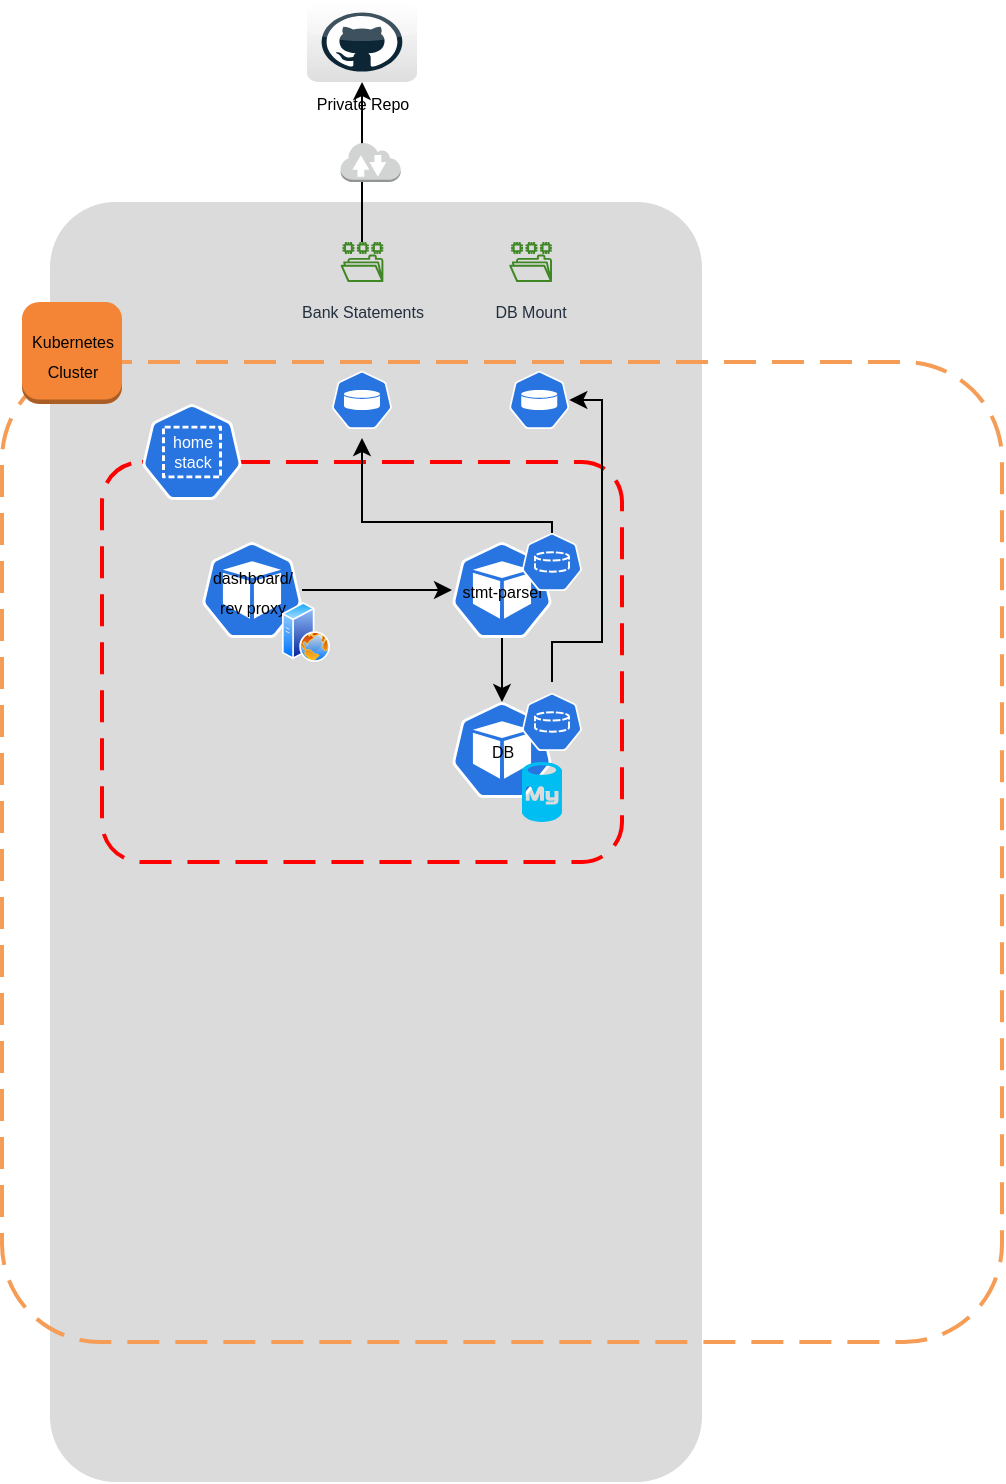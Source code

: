 <mxfile version="17.4.6" type="github">
  <diagram id="4tHRqjT4SER2oBwaS5Ux" name="Page-1">
    <mxGraphModel dx="894" dy="585" grid="1" gridSize="10" guides="1" tooltips="1" connect="1" arrows="1" fold="1" page="1" pageScale="1" pageWidth="827" pageHeight="1169" math="0" shadow="0">
      <root>
        <mxCell id="0" />
        <mxCell id="1" parent="0" />
        <mxCell id="EQcA2PhLmgyI1PLI6B75-12" value="" style="rounded=1;arcSize=10;strokeColor=none;fillColor=#DBDBDB;gradientColor=none;labelBackgroundColor=#FFFFFF;fontSize=8;fontColor=#FFFFFF;" vertex="1" parent="1">
          <mxGeometry x="214" y="190" width="326" height="640" as="geometry" />
        </mxCell>
        <mxCell id="W5IorMKZYv1s7FYucmOT-13" value="" style="rounded=1;arcSize=10;dashed=1;strokeColor=#F59D56;fillColor=none;gradientColor=none;dashPattern=8 4;strokeWidth=2;fontSize=8;" parent="1" vertex="1">
          <mxGeometry x="190" y="270" width="500" height="490" as="geometry" />
        </mxCell>
        <mxCell id="W5IorMKZYv1s7FYucmOT-12" value="&lt;font style=&quot;font-size: 8px&quot;&gt;Kubernetes&lt;br&gt;Cluster&lt;br&gt;&lt;/font&gt;" style="dashed=0;html=1;shape=mxgraph.aws3.instance;fillColor=#F58536;gradientColor=none;dashed=0;" parent="1" vertex="1">
          <mxGeometry x="200" y="240" width="50" height="51" as="geometry" />
        </mxCell>
        <mxCell id="W5IorMKZYv1s7FYucmOT-14" value="" style="rounded=1;arcSize=10;dashed=1;strokeColor=#ff0000;fillColor=none;gradientColor=none;dashPattern=8 4;strokeWidth=2;fontSize=8;" parent="1" vertex="1">
          <mxGeometry x="240" y="320" width="260" height="200" as="geometry" />
        </mxCell>
        <mxCell id="W5IorMKZYv1s7FYucmOT-16" value="&lt;font color=&quot;#ffffff&quot; style=&quot;font-size: 8px&quot;&gt;home&lt;br&gt;stack&lt;/font&gt;" style="sketch=0;html=1;dashed=0;whitespace=wrap;fillColor=#2875E2;strokeColor=#ffffff;points=[[0.005,0.63,0],[0.1,0.2,0],[0.9,0.2,0],[0.5,0,0],[0.995,0.63,0],[0.72,0.99,0],[0.5,1,0],[0.28,0.99,0]];shape=mxgraph.kubernetes.icon;prIcon=ns;fontSize=8;" parent="1" vertex="1">
          <mxGeometry x="260" y="291" width="50" height="48" as="geometry" />
        </mxCell>
        <mxCell id="EQcA2PhLmgyI1PLI6B75-6" value="" style="edgeStyle=orthogonalEdgeStyle;rounded=0;orthogonalLoop=1;jettySize=auto;html=1;fontSize=8;fontColor=#FFFFFF;" edge="1" parent="1" source="EQcA2PhLmgyI1PLI6B75-1" target="EQcA2PhLmgyI1PLI6B75-3">
          <mxGeometry relative="1" as="geometry" />
        </mxCell>
        <mxCell id="EQcA2PhLmgyI1PLI6B75-1" value="&lt;font style=&quot;font-size: 8px&quot;&gt;stmt-parser&lt;/font&gt;" style="sketch=0;html=1;dashed=0;whitespace=wrap;fillColor=#2875E2;strokeColor=#ffffff;points=[[0.005,0.63,0],[0.1,0.2,0],[0.9,0.2,0],[0.5,0,0],[0.995,0.63,0],[0.72,0.99,0],[0.5,1,0],[0.28,0.99,0]];shape=mxgraph.kubernetes.icon;prIcon=pod" vertex="1" parent="1">
          <mxGeometry x="415" y="360" width="50" height="48" as="geometry" />
        </mxCell>
        <mxCell id="EQcA2PhLmgyI1PLI6B75-3" value="&lt;span style=&quot;font-size: 8px&quot;&gt;DB&lt;/span&gt;" style="sketch=0;html=1;dashed=0;whitespace=wrap;fillColor=#2875E2;strokeColor=#ffffff;points=[[0.005,0.63,0],[0.1,0.2,0],[0.9,0.2,0],[0.5,0,0],[0.995,0.63,0],[0.72,0.99,0],[0.5,1,0],[0.28,0.99,0]];shape=mxgraph.kubernetes.icon;prIcon=pod" vertex="1" parent="1">
          <mxGeometry x="415" y="440" width="50" height="48" as="geometry" />
        </mxCell>
        <mxCell id="EQcA2PhLmgyI1PLI6B75-5" value="" style="edgeStyle=orthogonalEdgeStyle;rounded=0;orthogonalLoop=1;jettySize=auto;html=1;fontSize=8;fontColor=#FFFFFF;" edge="1" parent="1" source="EQcA2PhLmgyI1PLI6B75-4" target="EQcA2PhLmgyI1PLI6B75-1">
          <mxGeometry relative="1" as="geometry" />
        </mxCell>
        <mxCell id="EQcA2PhLmgyI1PLI6B75-4" value="&lt;font style=&quot;font-size: 8px&quot;&gt;dashboard/&lt;br&gt;rev proxy&lt;/font&gt;" style="sketch=0;html=1;dashed=0;whitespace=wrap;fillColor=#2875E2;strokeColor=#ffffff;points=[[0.005,0.63,0],[0.1,0.2,0],[0.9,0.2,0],[0.5,0,0],[0.995,0.63,0],[0.72,0.99,0],[0.5,1,0],[0.28,0.99,0]];shape=mxgraph.kubernetes.icon;prIcon=pod" vertex="1" parent="1">
          <mxGeometry x="290" y="360" width="50" height="48" as="geometry" />
        </mxCell>
        <mxCell id="EQcA2PhLmgyI1PLI6B75-7" value="" style="verticalLabelPosition=bottom;html=1;verticalAlign=top;align=center;strokeColor=none;fillColor=#00BEF2;shape=mxgraph.azure.mysql_database;labelBackgroundColor=#FFFFFF;fontSize=8;fontColor=#FFFFFF;" vertex="1" parent="1">
          <mxGeometry x="450" y="470" width="20" height="30" as="geometry" />
        </mxCell>
        <mxCell id="EQcA2PhLmgyI1PLI6B75-8" value="" style="aspect=fixed;perimeter=ellipsePerimeter;html=1;align=center;shadow=0;dashed=0;spacingTop=3;image;image=img/lib/active_directory/web_server.svg;labelBackgroundColor=#FFFFFF;fontSize=8;fontColor=#FFFFFF;" vertex="1" parent="1">
          <mxGeometry x="330" y="390" width="24" height="30" as="geometry" />
        </mxCell>
        <mxCell id="EQcA2PhLmgyI1PLI6B75-10" value="&lt;font color=&quot;#000000&quot;&gt;Private Repo&lt;/font&gt;" style="dashed=0;outlineConnect=0;html=1;align=center;labelPosition=center;verticalLabelPosition=bottom;verticalAlign=top;shape=mxgraph.webicons.github;gradientColor=#DFDEDE;labelBackgroundColor=#FFFFFF;fontSize=8;fontColor=#FFFFFF;" vertex="1" parent="1">
          <mxGeometry x="342.5" y="90" width="55" height="40" as="geometry" />
        </mxCell>
        <mxCell id="EQcA2PhLmgyI1PLI6B75-15" value="" style="edgeStyle=orthogonalEdgeStyle;rounded=0;orthogonalLoop=1;jettySize=auto;html=1;fontSize=8;fontColor=#FFFFFF;" edge="1" parent="1" source="EQcA2PhLmgyI1PLI6B75-14" target="EQcA2PhLmgyI1PLI6B75-10">
          <mxGeometry relative="1" as="geometry" />
        </mxCell>
        <mxCell id="EQcA2PhLmgyI1PLI6B75-14" value="&lt;span style=&quot;background-color: rgb(219 , 219 , 219)&quot;&gt;&lt;font style=&quot;font-size: 8px&quot;&gt;Bank Statements&lt;/font&gt;&lt;/span&gt;" style="sketch=0;outlineConnect=0;fontColor=#232F3E;gradientColor=none;fillColor=#3F8624;strokeColor=none;dashed=0;verticalLabelPosition=bottom;verticalAlign=top;align=center;html=1;fontSize=12;fontStyle=0;aspect=fixed;pointerEvents=1;shape=mxgraph.aws4.file_system;labelBackgroundColor=#FFFFFF;" vertex="1" parent="1">
          <mxGeometry x="359.32" y="210" width="21.37" height="20" as="geometry" />
        </mxCell>
        <mxCell id="EQcA2PhLmgyI1PLI6B75-16" value="" style="outlineConnect=0;dashed=0;verticalLabelPosition=bottom;verticalAlign=top;align=center;html=1;shape=mxgraph.aws3.internet_2;fillColor=#D2D3D3;gradientColor=none;labelBackgroundColor=#FFFFFF;fontSize=8;fontColor=#FFFFFF;" vertex="1" parent="1">
          <mxGeometry x="359.32" y="160" width="30" height="20" as="geometry" />
        </mxCell>
        <mxCell id="EQcA2PhLmgyI1PLI6B75-17" value="" style="sketch=0;html=1;dashed=0;whitespace=wrap;fillColor=#2875E2;strokeColor=#ffffff;points=[[0.005,0.63,0],[0.1,0.2,0],[0.9,0.2,0],[0.5,0,0],[0.995,0.63,0],[0.72,0.99,0],[0.5,1,0],[0.28,0.99,0]];shape=mxgraph.kubernetes.icon;prIcon=vol;labelBackgroundColor=#FFFFFF;fontSize=8;fontColor=#000000;" vertex="1" parent="1">
          <mxGeometry x="355" y="270" width="30" height="38" as="geometry" />
        </mxCell>
        <mxCell id="EQcA2PhLmgyI1PLI6B75-21" value="&lt;span style=&quot;background-color: rgb(219 , 219 , 219)&quot;&gt;&lt;font style=&quot;font-size: 8px&quot;&gt;DB Mount&lt;/font&gt;&lt;/span&gt;" style="sketch=0;outlineConnect=0;fontColor=#232F3E;gradientColor=none;fillColor=#3F8624;strokeColor=none;dashed=0;verticalLabelPosition=bottom;verticalAlign=top;align=center;html=1;fontSize=12;fontStyle=0;aspect=fixed;pointerEvents=1;shape=mxgraph.aws4.file_system;labelBackgroundColor=#FFFFFF;" vertex="1" parent="1">
          <mxGeometry x="443.63" y="210" width="21.37" height="20" as="geometry" />
        </mxCell>
        <mxCell id="EQcA2PhLmgyI1PLI6B75-22" value="" style="sketch=0;html=1;dashed=0;whitespace=wrap;fillColor=#2875E2;strokeColor=#ffffff;points=[[0.005,0.63,0],[0.1,0.2,0],[0.9,0.2,0],[0.5,0,0],[0.995,0.63,0],[0.72,0.99,0],[0.5,1,0],[0.28,0.99,0]];shape=mxgraph.kubernetes.icon;prIcon=vol;labelBackgroundColor=#FFFFFF;fontSize=8;fontColor=#000000;" vertex="1" parent="1">
          <mxGeometry x="443.63" y="270" width="30" height="38" as="geometry" />
        </mxCell>
        <mxCell id="EQcA2PhLmgyI1PLI6B75-25" style="edgeStyle=orthogonalEdgeStyle;rounded=0;orthogonalLoop=1;jettySize=auto;html=1;fontSize=8;fontColor=#000000;exitX=0.5;exitY=0.375;exitDx=0;exitDy=0;exitPerimeter=0;" edge="1" parent="1" source="EQcA2PhLmgyI1PLI6B75-23" target="EQcA2PhLmgyI1PLI6B75-17">
          <mxGeometry relative="1" as="geometry">
            <Array as="points">
              <mxPoint x="465" y="350" />
              <mxPoint x="370" y="350" />
            </Array>
          </mxGeometry>
        </mxCell>
        <mxCell id="EQcA2PhLmgyI1PLI6B75-23" value="" style="sketch=0;html=1;dashed=0;whitespace=wrap;fillColor=#2875E2;strokeColor=#ffffff;points=[[0.005,0.63,0],[0.1,0.2,0],[0.9,0.2,0],[0.5,0,0],[0.995,0.63,0],[0.72,0.99,0],[0.5,1,0],[0.28,0.99,0]];shape=mxgraph.kubernetes.icon;prIcon=pvc;labelBackgroundColor=none;fontSize=8;fontColor=#000000;" vertex="1" parent="1">
          <mxGeometry x="450" y="350" width="30" height="40" as="geometry" />
        </mxCell>
        <mxCell id="EQcA2PhLmgyI1PLI6B75-26" style="edgeStyle=orthogonalEdgeStyle;rounded=0;orthogonalLoop=1;jettySize=auto;html=1;fontSize=8;fontColor=#000000;" edge="1" parent="1" source="EQcA2PhLmgyI1PLI6B75-24" target="EQcA2PhLmgyI1PLI6B75-22">
          <mxGeometry relative="1" as="geometry">
            <Array as="points">
              <mxPoint x="465" y="410" />
              <mxPoint x="490" y="410" />
              <mxPoint x="490" y="289" />
            </Array>
          </mxGeometry>
        </mxCell>
        <mxCell id="EQcA2PhLmgyI1PLI6B75-24" value="" style="sketch=0;html=1;dashed=0;whitespace=wrap;fillColor=#2875E2;strokeColor=#ffffff;points=[[0.005,0.63,0],[0.1,0.2,0],[0.9,0.2,0],[0.5,0,0],[0.995,0.63,0],[0.72,0.99,0],[0.5,1,0],[0.28,0.99,0]];shape=mxgraph.kubernetes.icon;prIcon=pvc;labelBackgroundColor=none;fontSize=8;fontColor=#000000;" vertex="1" parent="1">
          <mxGeometry x="450" y="430" width="30" height="40" as="geometry" />
        </mxCell>
      </root>
    </mxGraphModel>
  </diagram>
</mxfile>
